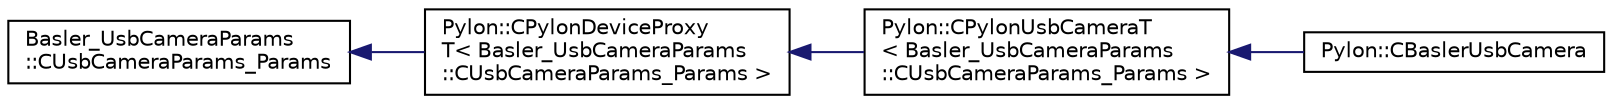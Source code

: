 digraph "Graphical Class Hierarchy"
{
  edge [fontname="Helvetica",fontsize="10",labelfontname="Helvetica",labelfontsize="10"];
  node [fontname="Helvetica",fontsize="10",shape=record];
  rankdir="LR";
  Node1 [label="Basler_UsbCameraParams\l::CUsbCameraParams_Params",height=0.2,width=0.4,color="black", fillcolor="white", style="filled",URL="$class_basler___usb_camera_params_1_1_c_usb_camera_params___params.html",tooltip="Basler USB3Vision camera interface. "];
  Node1 -> Node2 [dir="back",color="midnightblue",fontsize="10",style="solid",fontname="Helvetica"];
  Node2 [label="Pylon::CPylonDeviceProxy\lT\< Basler_UsbCameraParams\l::CUsbCameraParams_Params \>",height=0.2,width=0.4,color="black", fillcolor="white", style="filled",URL="$class_pylon_1_1_c_pylon_device_proxy_t.html"];
  Node2 -> Node3 [dir="back",color="midnightblue",fontsize="10",style="solid",fontname="Helvetica"];
  Node3 [label="Pylon::CPylonUsbCameraT\l\< Basler_UsbCameraParams\l::CUsbCameraParams_Params \>",height=0.2,width=0.4,color="black", fillcolor="white", style="filled",URL="$class_pylon_1_1_c_pylon_usb_camera_t.html"];
  Node3 -> Node4 [dir="back",color="midnightblue",fontsize="10",style="solid",fontname="Helvetica"];
  Node4 [label="Pylon::CBaslerUsbCamera",height=0.2,width=0.4,color="black", fillcolor="white", style="filled",URL="$class_pylon_1_1_c_basler_usb_camera.html",tooltip="Low Level API: The camera class for Basler USB3 Vision camera devices. "];
}
